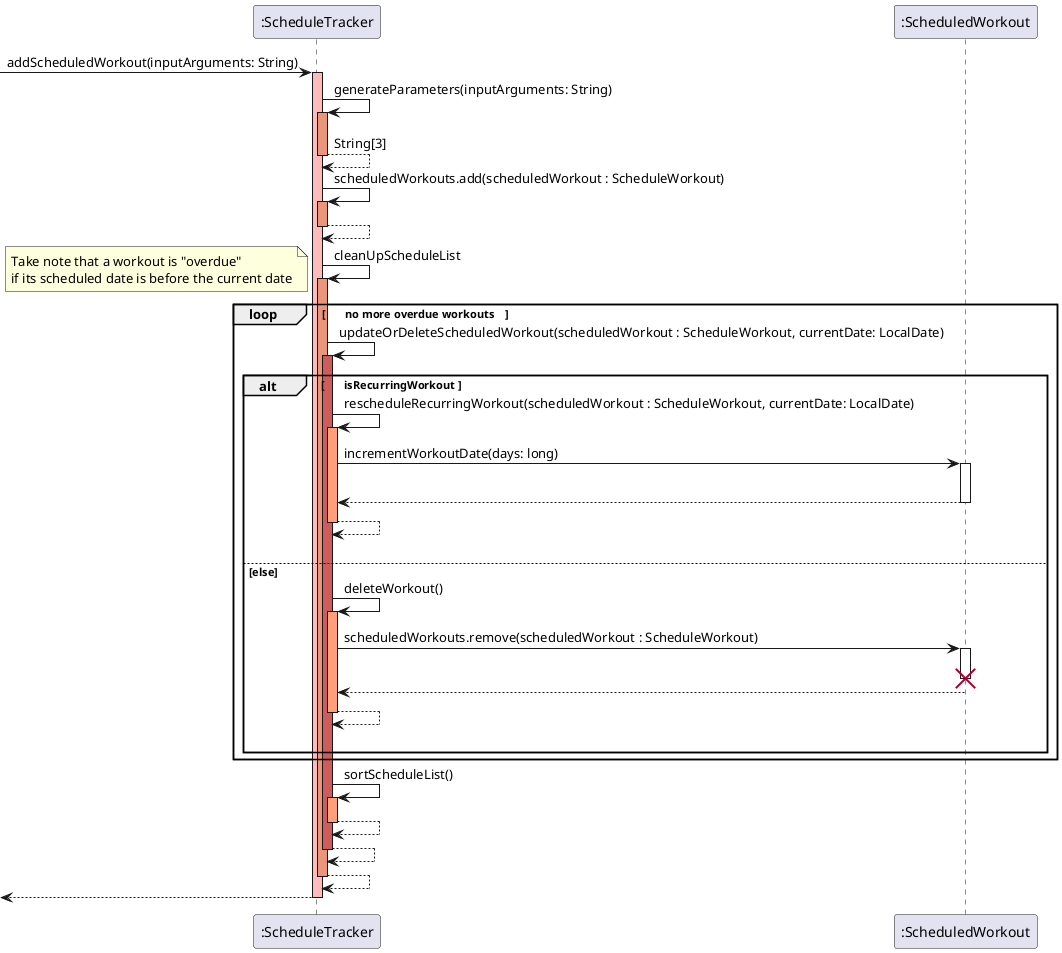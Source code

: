 @startuml
'https://plantuml.com/sequence-diagram
participant ":ScheduleTracker"
participant ":ScheduledWorkout"

->":ScheduleTracker" : addScheduledWorkout(inputArguments: String)
activate ":ScheduleTracker" #FFBBBB

":ScheduleTracker"->":ScheduleTracker" : generateParameters(inputArguments: String)
activate ":ScheduleTracker" #DarkSalmon
return String[3]

":ScheduleTracker"->":ScheduleTracker" : scheduledWorkouts.add(scheduledWorkout : ScheduleWorkout)
activate ":ScheduleTracker" #DarkSalmon
return

":ScheduleTracker"->":ScheduleTracker" : cleanUpScheduleList
activate ":ScheduleTracker" #DarkSalmon

loop \tno more overdue workouts\t
    note left : Take note that a workout is "overdue" \nif its scheduled date is before the current date
    ":ScheduleTracker"->":ScheduleTracker" : updateOrDeleteScheduledWorkout(scheduledWorkout : ScheduleWorkout, currentDate: LocalDate)
    activate ":ScheduleTracker" #IndianRed
    alt \tisRecurringWorkout\t
        ":ScheduleTracker"->":ScheduleTracker" : rescheduleRecurringWorkout(scheduledWorkout : ScheduleWorkout, currentDate: LocalDate)
        activate ":ScheduleTracker" #LightSalmon
        ":ScheduleTracker"->":ScheduledWorkout" : incrementWorkoutDate(days: long)
        |||
        activate ":ScheduledWorkout"
        return
        return
        |||
    else else
        ":ScheduleTracker"->":ScheduleTracker" : deleteWorkout()
        activate ":ScheduleTracker" #LightSalmon
        ":ScheduleTracker"->":ScheduledWorkout" : scheduledWorkouts.remove(scheduledWorkout : ScheduleWorkout)
        activate ":ScheduledWorkout"
        destroy ":ScheduledWorkout"
        return
        return
        |||
    end
end

":ScheduleTracker"->":ScheduleTracker" : sortScheduleList()
activate ":ScheduleTracker" #LightSalmon
return

return
return
return

@enduml